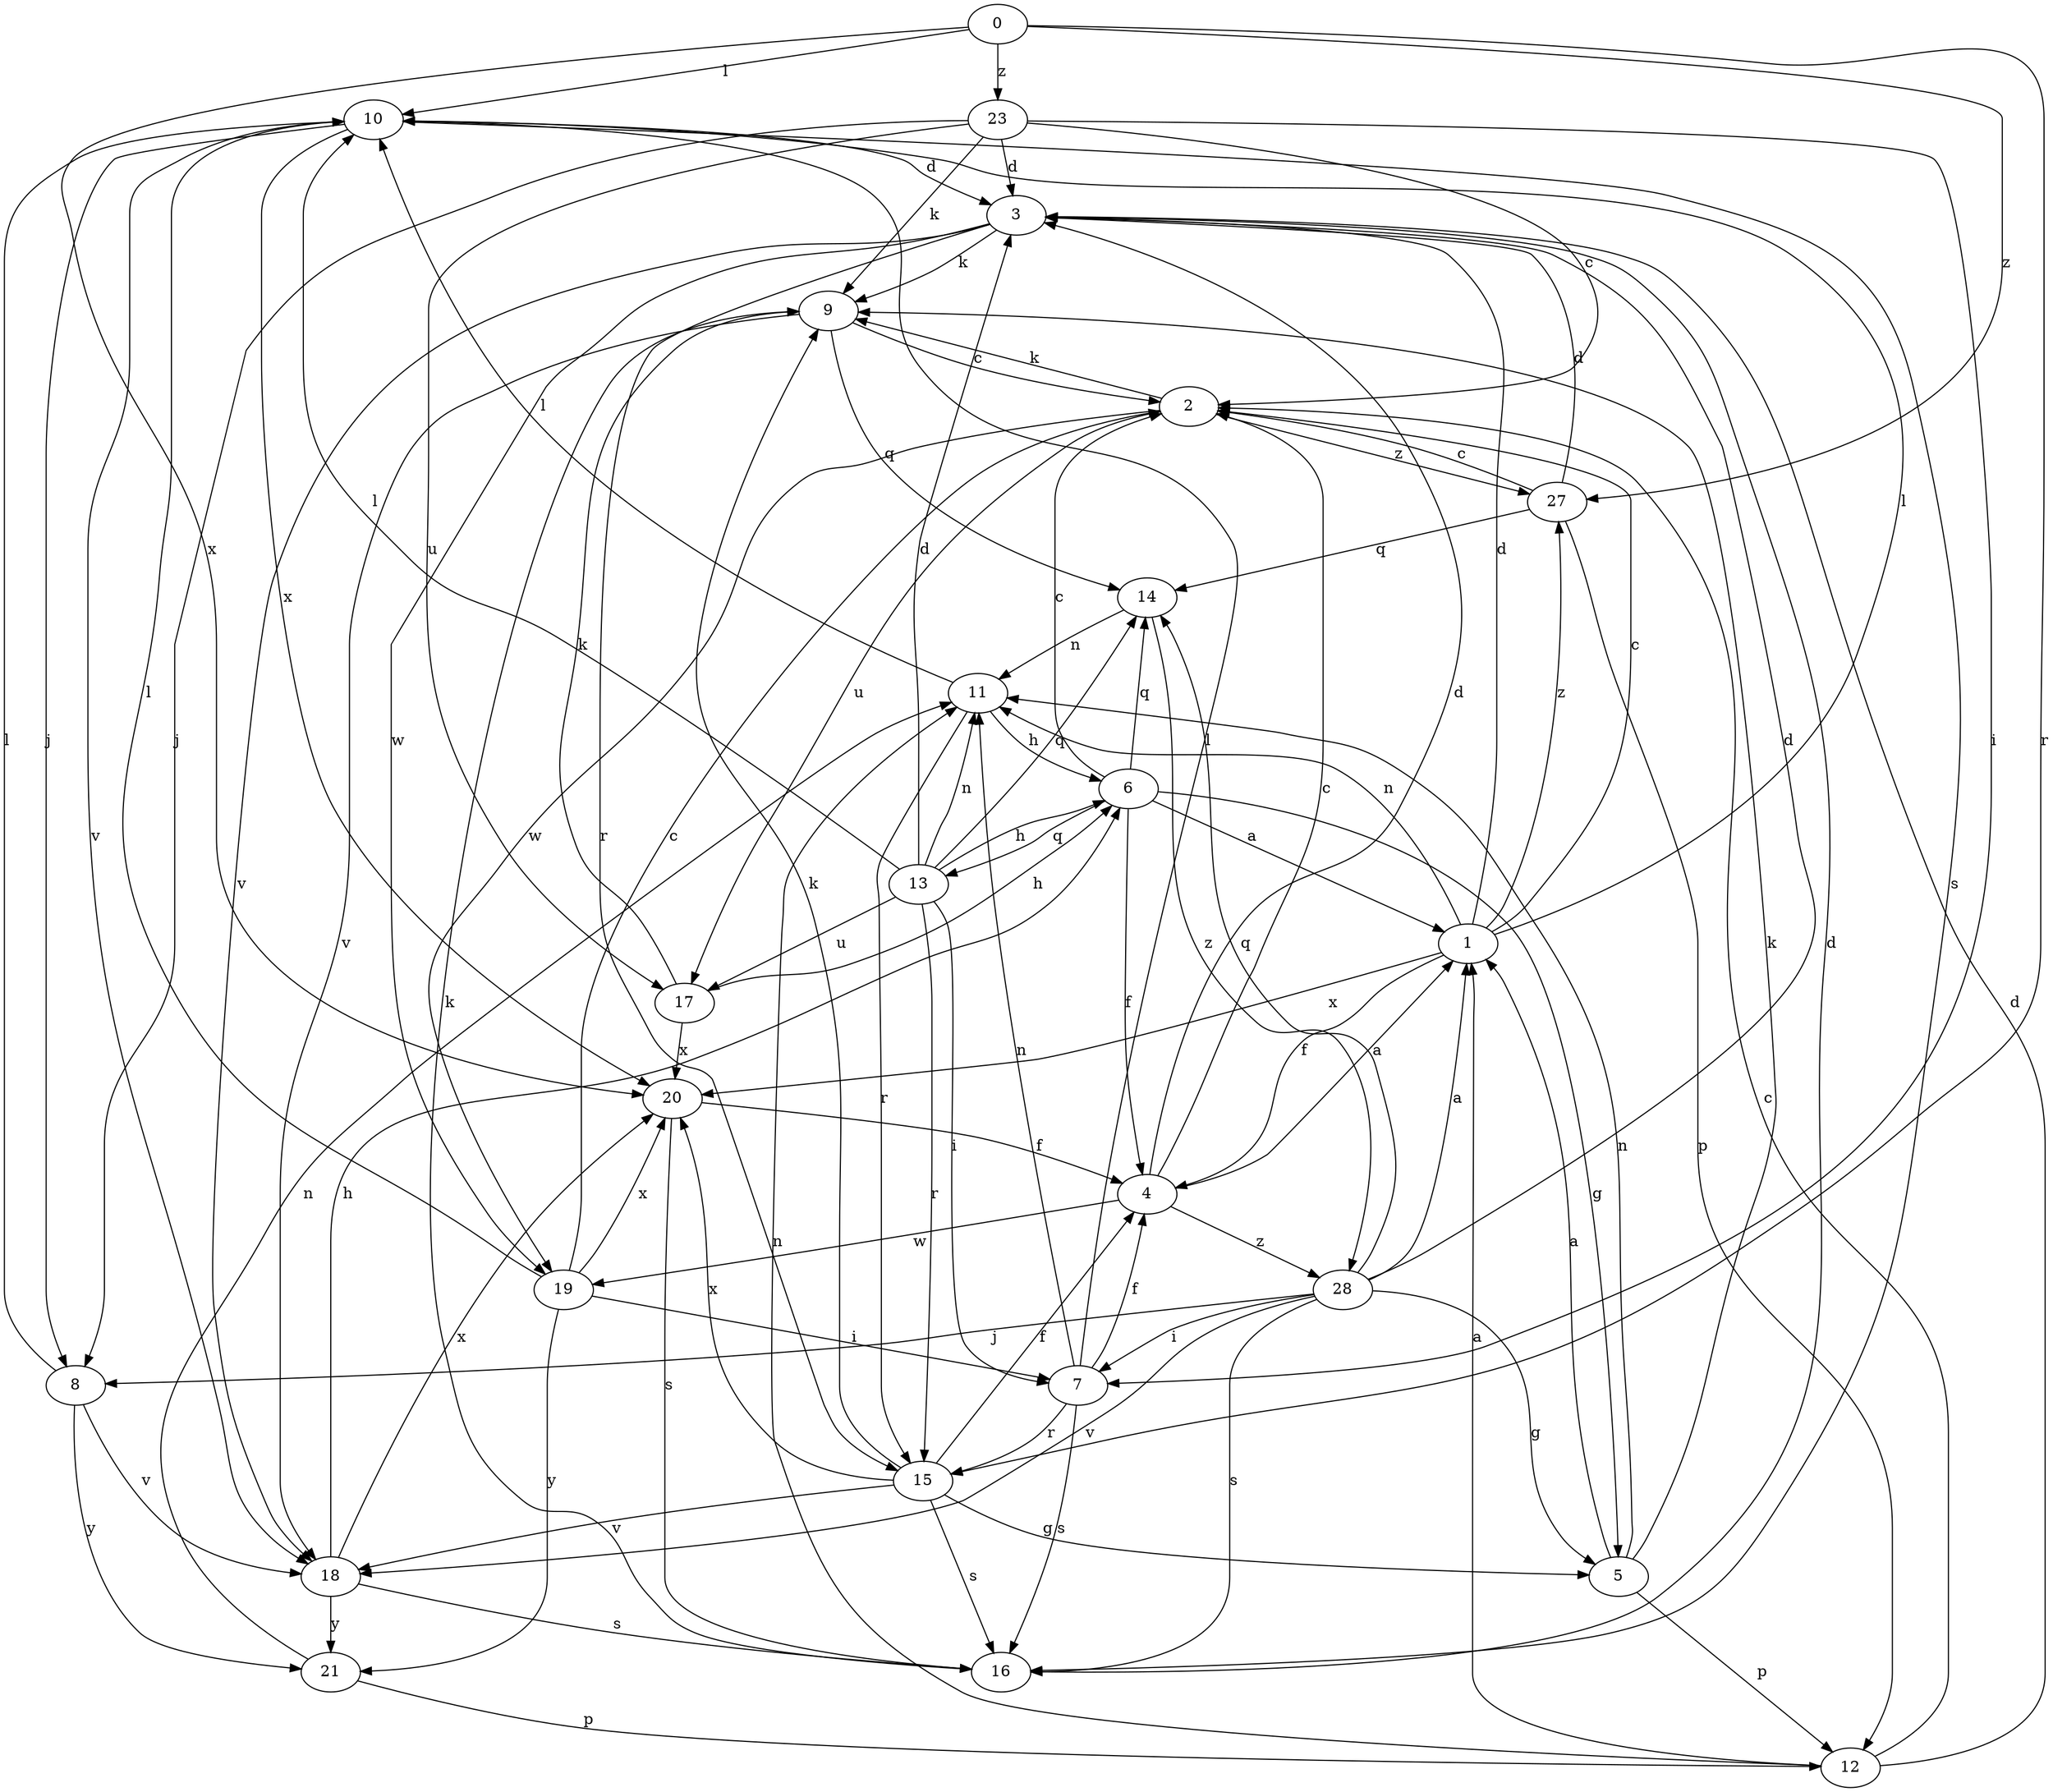 strict digraph  {
0;
1;
2;
3;
4;
5;
6;
7;
8;
9;
10;
11;
12;
13;
14;
15;
16;
17;
18;
19;
20;
21;
23;
27;
28;
0 -> 10  [label=l];
0 -> 15  [label=r];
0 -> 20  [label=x];
0 -> 23  [label=z];
0 -> 27  [label=z];
1 -> 2  [label=c];
1 -> 3  [label=d];
1 -> 4  [label=f];
1 -> 10  [label=l];
1 -> 11  [label=n];
1 -> 20  [label=x];
1 -> 27  [label=z];
2 -> 9  [label=k];
2 -> 17  [label=u];
2 -> 19  [label=w];
2 -> 27  [label=z];
3 -> 9  [label=k];
3 -> 15  [label=r];
3 -> 18  [label=v];
3 -> 19  [label=w];
4 -> 1  [label=a];
4 -> 2  [label=c];
4 -> 3  [label=d];
4 -> 19  [label=w];
4 -> 28  [label=z];
5 -> 1  [label=a];
5 -> 9  [label=k];
5 -> 11  [label=n];
5 -> 12  [label=p];
6 -> 1  [label=a];
6 -> 2  [label=c];
6 -> 4  [label=f];
6 -> 5  [label=g];
6 -> 13  [label=q];
6 -> 14  [label=q];
7 -> 4  [label=f];
7 -> 10  [label=l];
7 -> 11  [label=n];
7 -> 15  [label=r];
7 -> 16  [label=s];
8 -> 10  [label=l];
8 -> 18  [label=v];
8 -> 21  [label=y];
9 -> 2  [label=c];
9 -> 14  [label=q];
9 -> 18  [label=v];
10 -> 3  [label=d];
10 -> 8  [label=j];
10 -> 16  [label=s];
10 -> 18  [label=v];
10 -> 20  [label=x];
11 -> 6  [label=h];
11 -> 10  [label=l];
11 -> 15  [label=r];
12 -> 1  [label=a];
12 -> 2  [label=c];
12 -> 3  [label=d];
12 -> 11  [label=n];
13 -> 3  [label=d];
13 -> 6  [label=h];
13 -> 7  [label=i];
13 -> 10  [label=l];
13 -> 11  [label=n];
13 -> 14  [label=q];
13 -> 15  [label=r];
13 -> 17  [label=u];
14 -> 11  [label=n];
14 -> 28  [label=z];
15 -> 4  [label=f];
15 -> 5  [label=g];
15 -> 9  [label=k];
15 -> 16  [label=s];
15 -> 18  [label=v];
15 -> 20  [label=x];
16 -> 3  [label=d];
16 -> 9  [label=k];
17 -> 6  [label=h];
17 -> 9  [label=k];
17 -> 20  [label=x];
18 -> 6  [label=h];
18 -> 16  [label=s];
18 -> 20  [label=x];
18 -> 21  [label=y];
19 -> 2  [label=c];
19 -> 7  [label=i];
19 -> 10  [label=l];
19 -> 20  [label=x];
19 -> 21  [label=y];
20 -> 4  [label=f];
20 -> 16  [label=s];
21 -> 11  [label=n];
21 -> 12  [label=p];
23 -> 2  [label=c];
23 -> 3  [label=d];
23 -> 7  [label=i];
23 -> 8  [label=j];
23 -> 9  [label=k];
23 -> 17  [label=u];
27 -> 2  [label=c];
27 -> 3  [label=d];
27 -> 12  [label=p];
27 -> 14  [label=q];
28 -> 1  [label=a];
28 -> 3  [label=d];
28 -> 5  [label=g];
28 -> 7  [label=i];
28 -> 8  [label=j];
28 -> 14  [label=q];
28 -> 16  [label=s];
28 -> 18  [label=v];
}
